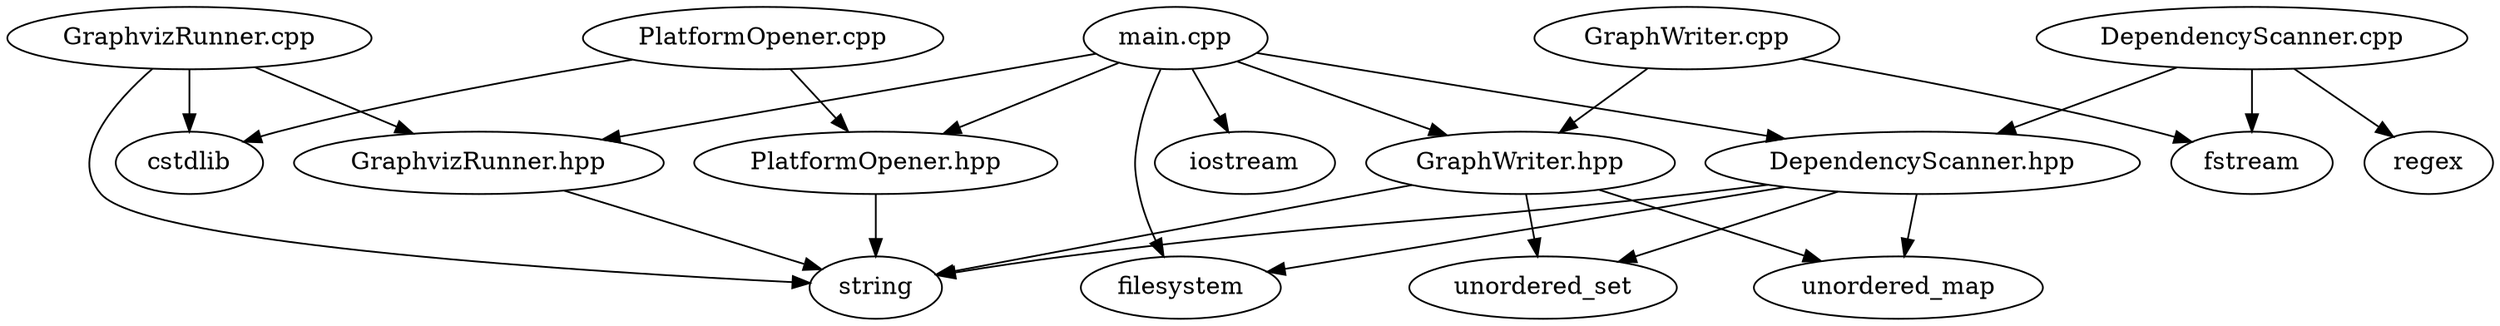 digraph dependencies {
  "main.cpp" -> "filesystem";
  "main.cpp" -> "iostream";
  "main.cpp" -> "PlatformOpener.hpp";
  "main.cpp" -> "GraphvizRunner.hpp";
  "main.cpp" -> "GraphWriter.hpp";
  "main.cpp" -> "DependencyScanner.hpp";
  "GraphWriter.cpp" -> "fstream";
  "GraphWriter.cpp" -> "GraphWriter.hpp";
  "PlatformOpener.cpp" -> "cstdlib";
  "PlatformOpener.cpp" -> "PlatformOpener.hpp";
  "GraphvizRunner.cpp" -> "string";
  "GraphvizRunner.cpp" -> "cstdlib";
  "GraphvizRunner.cpp" -> "GraphvizRunner.hpp";
  "DependencyScanner.cpp" -> "regex";
  "DependencyScanner.cpp" -> "fstream";
  "DependencyScanner.cpp" -> "DependencyScanner.hpp";
  "GraphWriter.hpp" -> "unordered_map";
  "GraphWriter.hpp" -> "unordered_set";
  "GraphWriter.hpp" -> "string";
  "DependencyScanner.hpp" -> "filesystem";
  "DependencyScanner.hpp" -> "unordered_map";
  "DependencyScanner.hpp" -> "unordered_set";
  "DependencyScanner.hpp" -> "string";
  "GraphvizRunner.hpp" -> "string";
  "PlatformOpener.hpp" -> "string";
}
